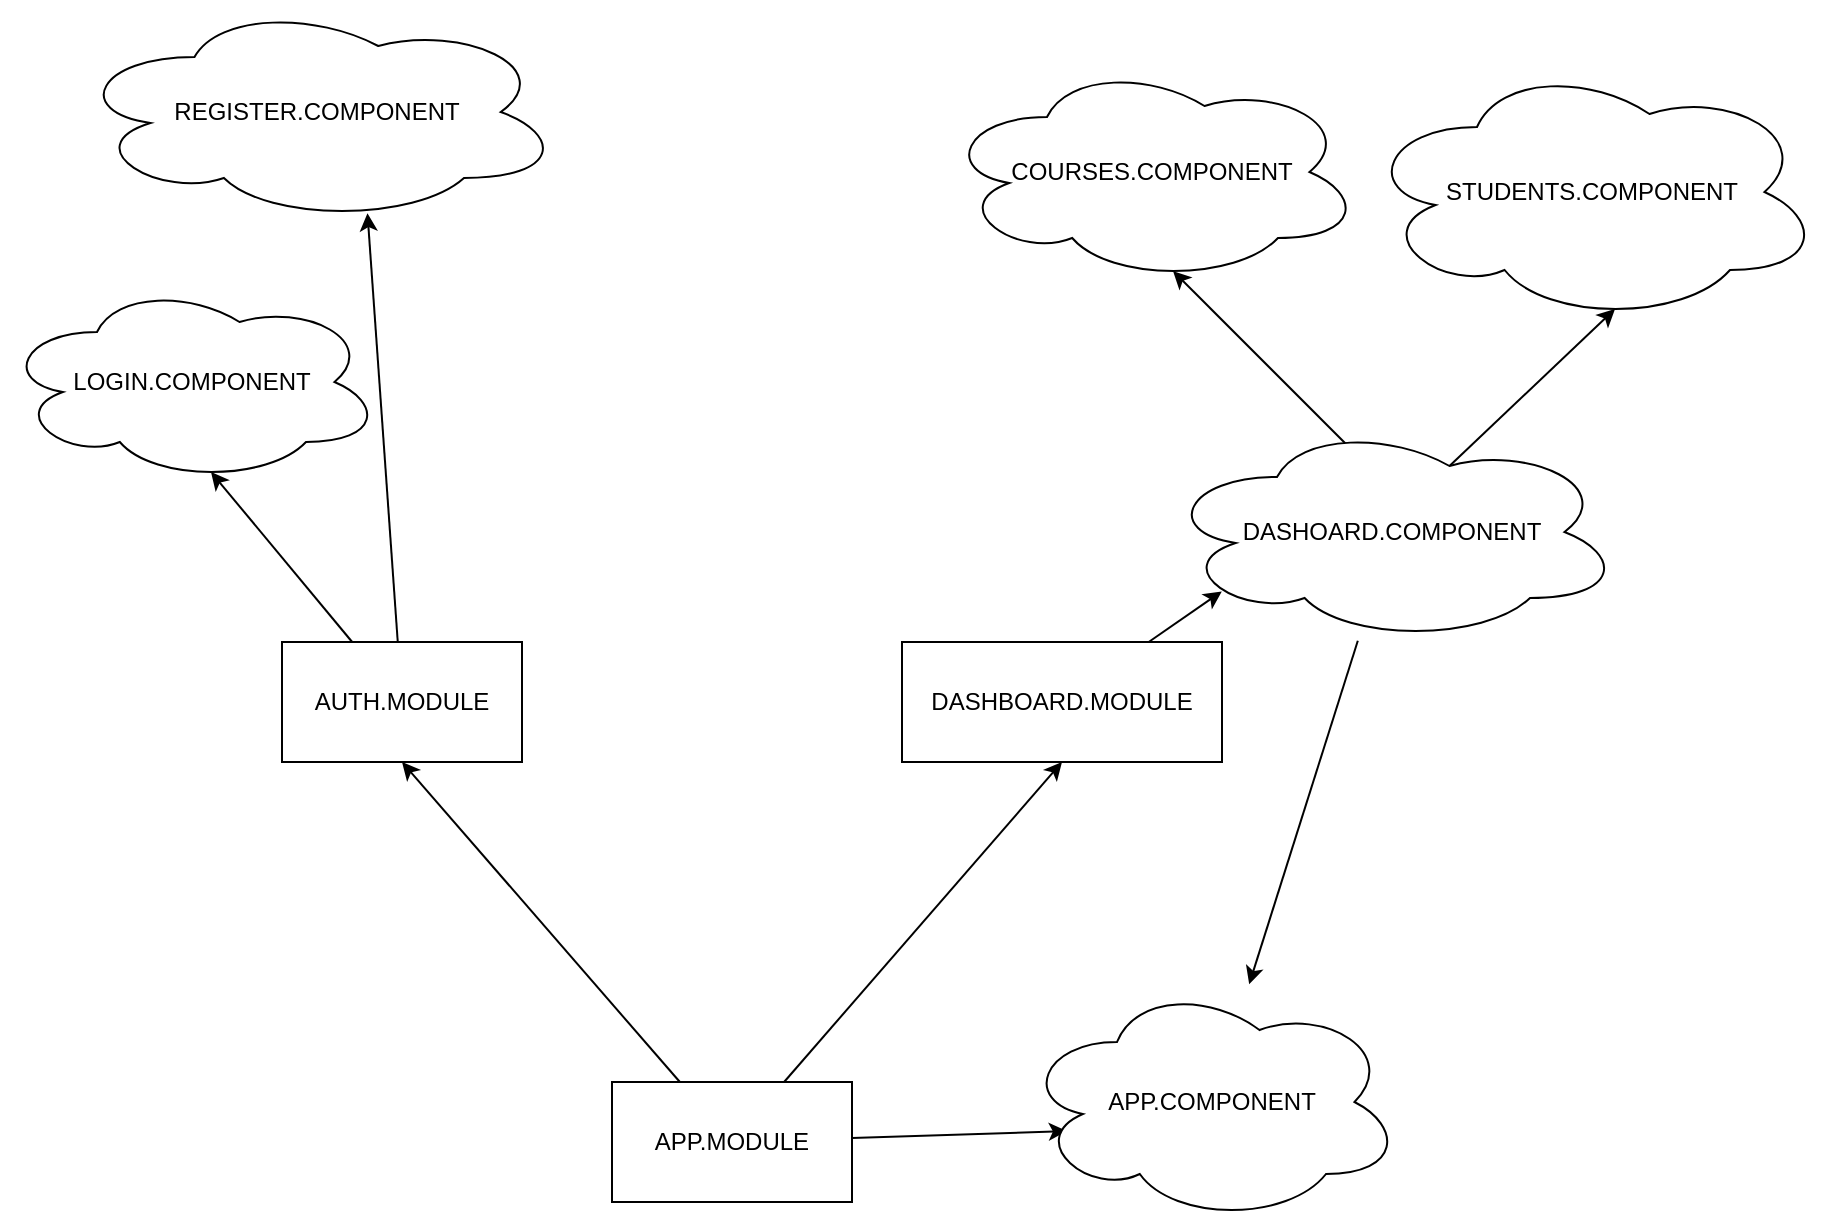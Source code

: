 <mxfile>
    <diagram id="38Hd2AQN1SngVrkC2t-g" name="Page-1">
        <mxGraphModel dx="745" dy="1712" grid="1" gridSize="10" guides="1" tooltips="1" connect="1" arrows="1" fold="1" page="1" pageScale="1" pageWidth="850" pageHeight="1100" math="0" shadow="0">
            <root>
                <mxCell id="0"/>
                <mxCell id="1" parent="0"/>
                <mxCell id="5" style="edgeStyle=none;html=1;entryX=0.5;entryY=1;entryDx=0;entryDy=0;" parent="1" source="2" target="3" edge="1">
                    <mxGeometry relative="1" as="geometry"/>
                </mxCell>
                <mxCell id="6" style="edgeStyle=none;html=1;entryX=0.5;entryY=1;entryDx=0;entryDy=0;" parent="1" source="2" target="4" edge="1">
                    <mxGeometry relative="1" as="geometry"/>
                </mxCell>
                <mxCell id="19" style="edgeStyle=none;html=1;entryX=0.118;entryY=0.621;entryDx=0;entryDy=0;entryPerimeter=0;" edge="1" parent="1" source="2" target="18">
                    <mxGeometry relative="1" as="geometry"/>
                </mxCell>
                <mxCell id="2" value="APP.MODULE" style="rounded=0;whiteSpace=wrap;html=1;" parent="1" vertex="1">
                    <mxGeometry x="305" y="390" width="120" height="60" as="geometry"/>
                </mxCell>
                <mxCell id="16" style="edgeStyle=none;html=1;entryX=0.55;entryY=0.95;entryDx=0;entryDy=0;entryPerimeter=0;" parent="1" source="3" target="14" edge="1">
                    <mxGeometry relative="1" as="geometry"/>
                </mxCell>
                <mxCell id="17" style="edgeStyle=none;html=1;entryX=0.603;entryY=0.96;entryDx=0;entryDy=0;entryPerimeter=0;" parent="1" source="3" target="15" edge="1">
                    <mxGeometry relative="1" as="geometry"/>
                </mxCell>
                <mxCell id="3" value="AUTH.MODULE" style="rounded=0;whiteSpace=wrap;html=1;" parent="1" vertex="1">
                    <mxGeometry x="140" y="170" width="120" height="60" as="geometry"/>
                </mxCell>
                <mxCell id="8" style="edgeStyle=none;html=1;entryX=0.13;entryY=0.77;entryDx=0;entryDy=0;entryPerimeter=0;" parent="1" source="4" target="7" edge="1">
                    <mxGeometry relative="1" as="geometry"/>
                </mxCell>
                <mxCell id="4" value="DASHBOARD.MODULE" style="rounded=0;whiteSpace=wrap;html=1;" parent="1" vertex="1">
                    <mxGeometry x="450" y="170" width="160" height="60" as="geometry"/>
                </mxCell>
                <mxCell id="10" style="edgeStyle=none;html=1;entryX=0.55;entryY=0.95;entryDx=0;entryDy=0;entryPerimeter=0;exitX=0.4;exitY=0.1;exitDx=0;exitDy=0;exitPerimeter=0;" parent="1" source="7" target="9" edge="1">
                    <mxGeometry relative="1" as="geometry"/>
                </mxCell>
                <mxCell id="12" style="edgeStyle=none;html=1;exitX=0.625;exitY=0.2;exitDx=0;exitDy=0;exitPerimeter=0;entryX=0.55;entryY=0.95;entryDx=0;entryDy=0;entryPerimeter=0;" parent="1" source="7" target="11" edge="1">
                    <mxGeometry relative="1" as="geometry"/>
                </mxCell>
                <mxCell id="20" style="edgeStyle=none;html=1;" edge="1" parent="1" source="7" target="18">
                    <mxGeometry relative="1" as="geometry"/>
                </mxCell>
                <mxCell id="7" value="DASHOARD.COMPONENT" style="ellipse;shape=cloud;whiteSpace=wrap;html=1;" parent="1" vertex="1">
                    <mxGeometry x="580" y="60" width="230" height="110" as="geometry"/>
                </mxCell>
                <mxCell id="9" value="COURSES.COMPONENT" style="ellipse;shape=cloud;whiteSpace=wrap;html=1;" parent="1" vertex="1">
                    <mxGeometry x="470" y="-120" width="210" height="110" as="geometry"/>
                </mxCell>
                <mxCell id="11" value="STUDENTS.COMPONENT" style="ellipse;shape=cloud;whiteSpace=wrap;html=1;" parent="1" vertex="1">
                    <mxGeometry x="680" y="-120" width="230" height="130" as="geometry"/>
                </mxCell>
                <mxCell id="14" value="LOGIN.COMPONENT" style="ellipse;shape=cloud;whiteSpace=wrap;html=1;" parent="1" vertex="1">
                    <mxGeometry y="-10" width="190" height="100" as="geometry"/>
                </mxCell>
                <mxCell id="15" value="REGISTER.COMPONENT" style="ellipse;shape=cloud;whiteSpace=wrap;html=1;" parent="1" vertex="1">
                    <mxGeometry x="35" y="-150" width="245" height="110" as="geometry"/>
                </mxCell>
                <mxCell id="18" value="APP.COMPONENT" style="ellipse;shape=cloud;whiteSpace=wrap;html=1;" vertex="1" parent="1">
                    <mxGeometry x="510" y="340" width="190" height="120" as="geometry"/>
                </mxCell>
            </root>
        </mxGraphModel>
    </diagram>
</mxfile>
